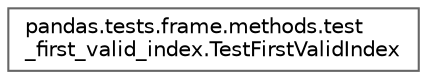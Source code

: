 digraph "Graphical Class Hierarchy"
{
 // LATEX_PDF_SIZE
  bgcolor="transparent";
  edge [fontname=Helvetica,fontsize=10,labelfontname=Helvetica,labelfontsize=10];
  node [fontname=Helvetica,fontsize=10,shape=box,height=0.2,width=0.4];
  rankdir="LR";
  Node0 [id="Node000000",label="pandas.tests.frame.methods.test\l_first_valid_index.TestFirstValidIndex",height=0.2,width=0.4,color="grey40", fillcolor="white", style="filled",URL="$de/dff/classpandas_1_1tests_1_1frame_1_1methods_1_1test__first__valid__index_1_1TestFirstValidIndex.html",tooltip=" "];
}
